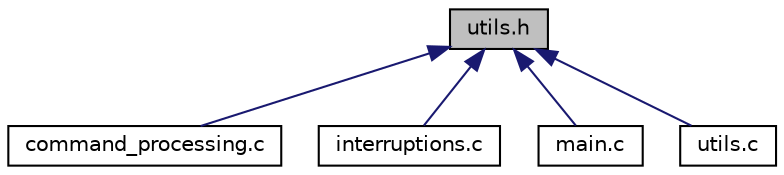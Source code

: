 digraph "utils.h"
{
 // LATEX_PDF_SIZE
  edge [fontname="Helvetica",fontsize="10",labelfontname="Helvetica",labelfontsize="10"];
  node [fontname="Helvetica",fontsize="10",shape=record];
  Node1 [label="utils.h",height=0.2,width=0.4,color="black", fillcolor="grey75", style="filled", fontcolor="black",tooltip="Utility functions declaration."];
  Node1 -> Node2 [dir="back",color="midnightblue",fontsize="10",style="solid"];
  Node2 [label="command_processing.c",height=0.2,width=0.4,color="black", fillcolor="white", style="filled",URL="$command__processing_8c.html",tooltip="Command processing functions."];
  Node1 -> Node3 [dir="back",color="midnightblue",fontsize="10",style="solid"];
  Node3 [label="interruptions.c",height=0.2,width=0.4,color="black", fillcolor="white", style="filled",URL="$interruptions_8c.html",tooltip="Interruption handling and firmware core functions."];
  Node1 -> Node4 [dir="back",color="midnightblue",fontsize="10",style="solid"];
  Node4 [label="main.c",height=0.2,width=0.4,color="black", fillcolor="white", style="filled",URL="$main_8c.html",tooltip="Firmware main file."];
  Node1 -> Node5 [dir="back",color="midnightblue",fontsize="10",style="solid"];
  Node5 [label="utils.c",height=0.2,width=0.4,color="black", fillcolor="white", style="filled",URL="$utils_8c.html",tooltip="Definition of utility functions."];
}
